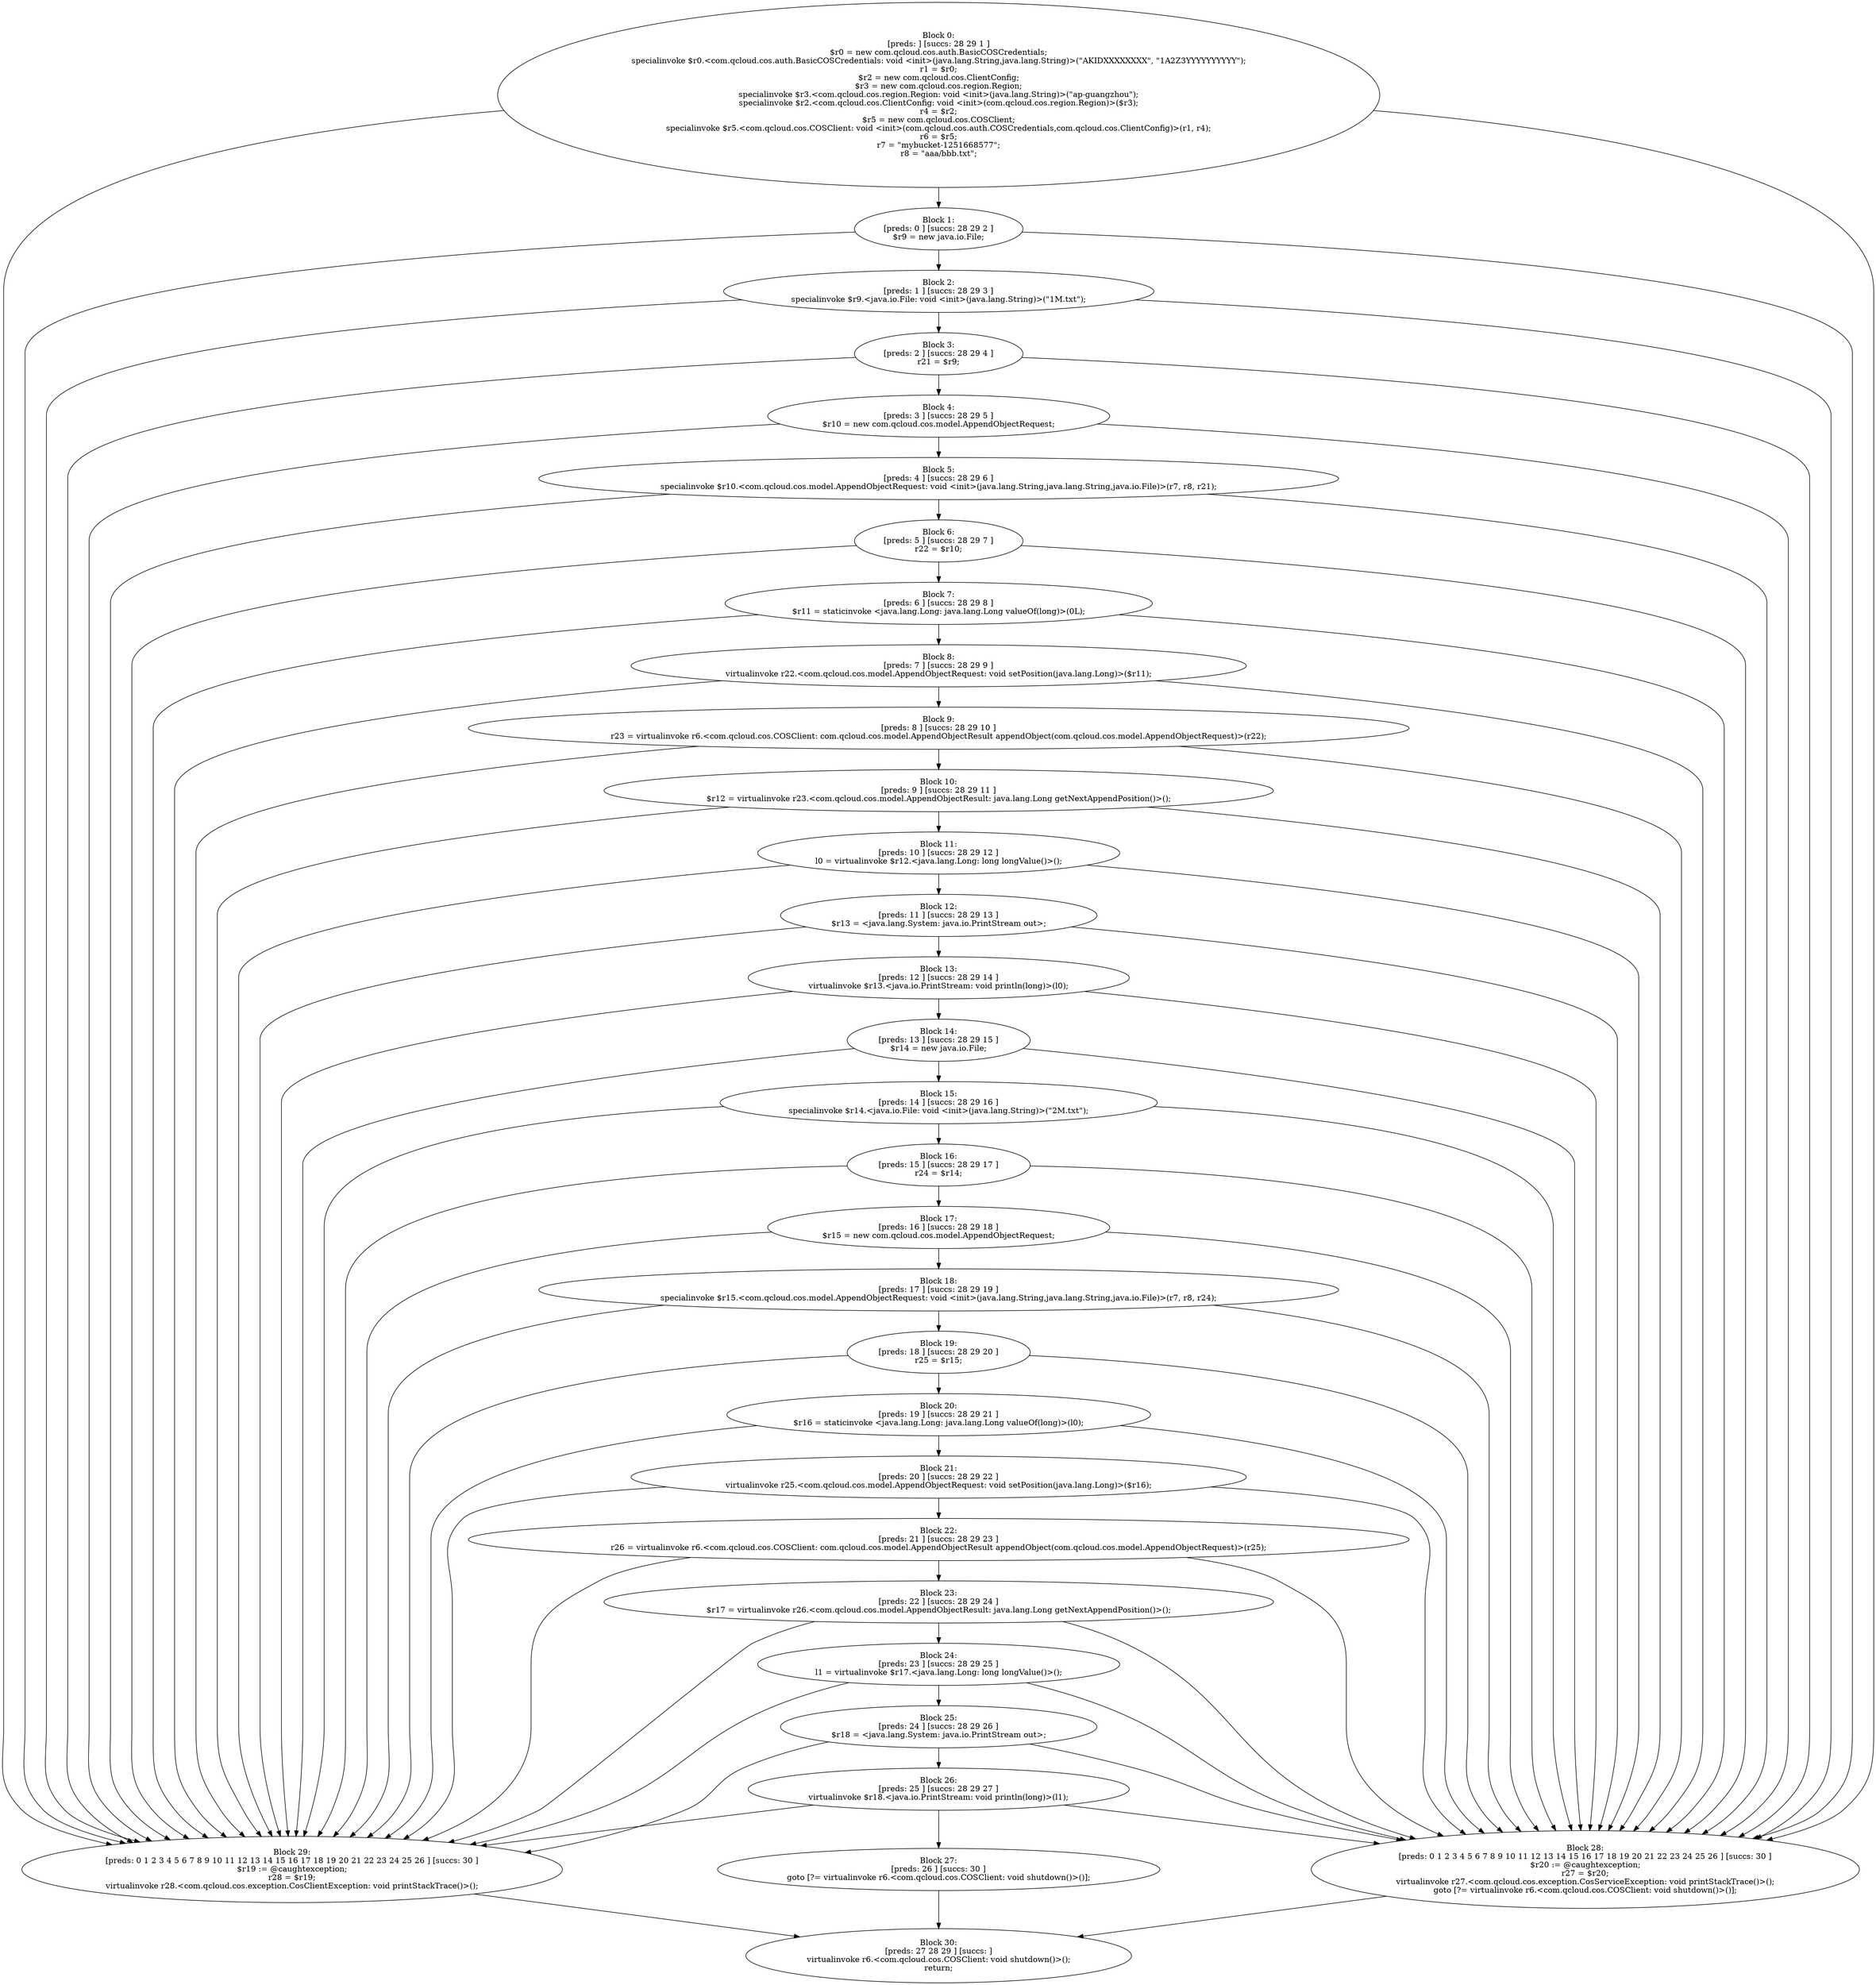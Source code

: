digraph "unitGraph" {
    "Block 0:
[preds: ] [succs: 28 29 1 ]
$r0 = new com.qcloud.cos.auth.BasicCOSCredentials;
specialinvoke $r0.<com.qcloud.cos.auth.BasicCOSCredentials: void <init>(java.lang.String,java.lang.String)>(\"AKIDXXXXXXXX\", \"1A2Z3YYYYYYYYYY\");
r1 = $r0;
$r2 = new com.qcloud.cos.ClientConfig;
$r3 = new com.qcloud.cos.region.Region;
specialinvoke $r3.<com.qcloud.cos.region.Region: void <init>(java.lang.String)>(\"ap-guangzhou\");
specialinvoke $r2.<com.qcloud.cos.ClientConfig: void <init>(com.qcloud.cos.region.Region)>($r3);
r4 = $r2;
$r5 = new com.qcloud.cos.COSClient;
specialinvoke $r5.<com.qcloud.cos.COSClient: void <init>(com.qcloud.cos.auth.COSCredentials,com.qcloud.cos.ClientConfig)>(r1, r4);
r6 = $r5;
r7 = \"mybucket-1251668577\";
r8 = \"aaa/bbb.txt\";
"
    "Block 1:
[preds: 0 ] [succs: 28 29 2 ]
$r9 = new java.io.File;
"
    "Block 2:
[preds: 1 ] [succs: 28 29 3 ]
specialinvoke $r9.<java.io.File: void <init>(java.lang.String)>(\"1M.txt\");
"
    "Block 3:
[preds: 2 ] [succs: 28 29 4 ]
r21 = $r9;
"
    "Block 4:
[preds: 3 ] [succs: 28 29 5 ]
$r10 = new com.qcloud.cos.model.AppendObjectRequest;
"
    "Block 5:
[preds: 4 ] [succs: 28 29 6 ]
specialinvoke $r10.<com.qcloud.cos.model.AppendObjectRequest: void <init>(java.lang.String,java.lang.String,java.io.File)>(r7, r8, r21);
"
    "Block 6:
[preds: 5 ] [succs: 28 29 7 ]
r22 = $r10;
"
    "Block 7:
[preds: 6 ] [succs: 28 29 8 ]
$r11 = staticinvoke <java.lang.Long: java.lang.Long valueOf(long)>(0L);
"
    "Block 8:
[preds: 7 ] [succs: 28 29 9 ]
virtualinvoke r22.<com.qcloud.cos.model.AppendObjectRequest: void setPosition(java.lang.Long)>($r11);
"
    "Block 9:
[preds: 8 ] [succs: 28 29 10 ]
r23 = virtualinvoke r6.<com.qcloud.cos.COSClient: com.qcloud.cos.model.AppendObjectResult appendObject(com.qcloud.cos.model.AppendObjectRequest)>(r22);
"
    "Block 10:
[preds: 9 ] [succs: 28 29 11 ]
$r12 = virtualinvoke r23.<com.qcloud.cos.model.AppendObjectResult: java.lang.Long getNextAppendPosition()>();
"
    "Block 11:
[preds: 10 ] [succs: 28 29 12 ]
l0 = virtualinvoke $r12.<java.lang.Long: long longValue()>();
"
    "Block 12:
[preds: 11 ] [succs: 28 29 13 ]
$r13 = <java.lang.System: java.io.PrintStream out>;
"
    "Block 13:
[preds: 12 ] [succs: 28 29 14 ]
virtualinvoke $r13.<java.io.PrintStream: void println(long)>(l0);
"
    "Block 14:
[preds: 13 ] [succs: 28 29 15 ]
$r14 = new java.io.File;
"
    "Block 15:
[preds: 14 ] [succs: 28 29 16 ]
specialinvoke $r14.<java.io.File: void <init>(java.lang.String)>(\"2M.txt\");
"
    "Block 16:
[preds: 15 ] [succs: 28 29 17 ]
r24 = $r14;
"
    "Block 17:
[preds: 16 ] [succs: 28 29 18 ]
$r15 = new com.qcloud.cos.model.AppendObjectRequest;
"
    "Block 18:
[preds: 17 ] [succs: 28 29 19 ]
specialinvoke $r15.<com.qcloud.cos.model.AppendObjectRequest: void <init>(java.lang.String,java.lang.String,java.io.File)>(r7, r8, r24);
"
    "Block 19:
[preds: 18 ] [succs: 28 29 20 ]
r25 = $r15;
"
    "Block 20:
[preds: 19 ] [succs: 28 29 21 ]
$r16 = staticinvoke <java.lang.Long: java.lang.Long valueOf(long)>(l0);
"
    "Block 21:
[preds: 20 ] [succs: 28 29 22 ]
virtualinvoke r25.<com.qcloud.cos.model.AppendObjectRequest: void setPosition(java.lang.Long)>($r16);
"
    "Block 22:
[preds: 21 ] [succs: 28 29 23 ]
r26 = virtualinvoke r6.<com.qcloud.cos.COSClient: com.qcloud.cos.model.AppendObjectResult appendObject(com.qcloud.cos.model.AppendObjectRequest)>(r25);
"
    "Block 23:
[preds: 22 ] [succs: 28 29 24 ]
$r17 = virtualinvoke r26.<com.qcloud.cos.model.AppendObjectResult: java.lang.Long getNextAppendPosition()>();
"
    "Block 24:
[preds: 23 ] [succs: 28 29 25 ]
l1 = virtualinvoke $r17.<java.lang.Long: long longValue()>();
"
    "Block 25:
[preds: 24 ] [succs: 28 29 26 ]
$r18 = <java.lang.System: java.io.PrintStream out>;
"
    "Block 26:
[preds: 25 ] [succs: 28 29 27 ]
virtualinvoke $r18.<java.io.PrintStream: void println(long)>(l1);
"
    "Block 27:
[preds: 26 ] [succs: 30 ]
goto [?= virtualinvoke r6.<com.qcloud.cos.COSClient: void shutdown()>()];
"
    "Block 28:
[preds: 0 1 2 3 4 5 6 7 8 9 10 11 12 13 14 15 16 17 18 19 20 21 22 23 24 25 26 ] [succs: 30 ]
$r20 := @caughtexception;
r27 = $r20;
virtualinvoke r27.<com.qcloud.cos.exception.CosServiceException: void printStackTrace()>();
goto [?= virtualinvoke r6.<com.qcloud.cos.COSClient: void shutdown()>()];
"
    "Block 29:
[preds: 0 1 2 3 4 5 6 7 8 9 10 11 12 13 14 15 16 17 18 19 20 21 22 23 24 25 26 ] [succs: 30 ]
$r19 := @caughtexception;
r28 = $r19;
virtualinvoke r28.<com.qcloud.cos.exception.CosClientException: void printStackTrace()>();
"
    "Block 30:
[preds: 27 28 29 ] [succs: ]
virtualinvoke r6.<com.qcloud.cos.COSClient: void shutdown()>();
return;
"
    "Block 0:
[preds: ] [succs: 28 29 1 ]
$r0 = new com.qcloud.cos.auth.BasicCOSCredentials;
specialinvoke $r0.<com.qcloud.cos.auth.BasicCOSCredentials: void <init>(java.lang.String,java.lang.String)>(\"AKIDXXXXXXXX\", \"1A2Z3YYYYYYYYYY\");
r1 = $r0;
$r2 = new com.qcloud.cos.ClientConfig;
$r3 = new com.qcloud.cos.region.Region;
specialinvoke $r3.<com.qcloud.cos.region.Region: void <init>(java.lang.String)>(\"ap-guangzhou\");
specialinvoke $r2.<com.qcloud.cos.ClientConfig: void <init>(com.qcloud.cos.region.Region)>($r3);
r4 = $r2;
$r5 = new com.qcloud.cos.COSClient;
specialinvoke $r5.<com.qcloud.cos.COSClient: void <init>(com.qcloud.cos.auth.COSCredentials,com.qcloud.cos.ClientConfig)>(r1, r4);
r6 = $r5;
r7 = \"mybucket-1251668577\";
r8 = \"aaa/bbb.txt\";
"->"Block 28:
[preds: 0 1 2 3 4 5 6 7 8 9 10 11 12 13 14 15 16 17 18 19 20 21 22 23 24 25 26 ] [succs: 30 ]
$r20 := @caughtexception;
r27 = $r20;
virtualinvoke r27.<com.qcloud.cos.exception.CosServiceException: void printStackTrace()>();
goto [?= virtualinvoke r6.<com.qcloud.cos.COSClient: void shutdown()>()];
";
    "Block 0:
[preds: ] [succs: 28 29 1 ]
$r0 = new com.qcloud.cos.auth.BasicCOSCredentials;
specialinvoke $r0.<com.qcloud.cos.auth.BasicCOSCredentials: void <init>(java.lang.String,java.lang.String)>(\"AKIDXXXXXXXX\", \"1A2Z3YYYYYYYYYY\");
r1 = $r0;
$r2 = new com.qcloud.cos.ClientConfig;
$r3 = new com.qcloud.cos.region.Region;
specialinvoke $r3.<com.qcloud.cos.region.Region: void <init>(java.lang.String)>(\"ap-guangzhou\");
specialinvoke $r2.<com.qcloud.cos.ClientConfig: void <init>(com.qcloud.cos.region.Region)>($r3);
r4 = $r2;
$r5 = new com.qcloud.cos.COSClient;
specialinvoke $r5.<com.qcloud.cos.COSClient: void <init>(com.qcloud.cos.auth.COSCredentials,com.qcloud.cos.ClientConfig)>(r1, r4);
r6 = $r5;
r7 = \"mybucket-1251668577\";
r8 = \"aaa/bbb.txt\";
"->"Block 29:
[preds: 0 1 2 3 4 5 6 7 8 9 10 11 12 13 14 15 16 17 18 19 20 21 22 23 24 25 26 ] [succs: 30 ]
$r19 := @caughtexception;
r28 = $r19;
virtualinvoke r28.<com.qcloud.cos.exception.CosClientException: void printStackTrace()>();
";
    "Block 0:
[preds: ] [succs: 28 29 1 ]
$r0 = new com.qcloud.cos.auth.BasicCOSCredentials;
specialinvoke $r0.<com.qcloud.cos.auth.BasicCOSCredentials: void <init>(java.lang.String,java.lang.String)>(\"AKIDXXXXXXXX\", \"1A2Z3YYYYYYYYYY\");
r1 = $r0;
$r2 = new com.qcloud.cos.ClientConfig;
$r3 = new com.qcloud.cos.region.Region;
specialinvoke $r3.<com.qcloud.cos.region.Region: void <init>(java.lang.String)>(\"ap-guangzhou\");
specialinvoke $r2.<com.qcloud.cos.ClientConfig: void <init>(com.qcloud.cos.region.Region)>($r3);
r4 = $r2;
$r5 = new com.qcloud.cos.COSClient;
specialinvoke $r5.<com.qcloud.cos.COSClient: void <init>(com.qcloud.cos.auth.COSCredentials,com.qcloud.cos.ClientConfig)>(r1, r4);
r6 = $r5;
r7 = \"mybucket-1251668577\";
r8 = \"aaa/bbb.txt\";
"->"Block 1:
[preds: 0 ] [succs: 28 29 2 ]
$r9 = new java.io.File;
";
    "Block 1:
[preds: 0 ] [succs: 28 29 2 ]
$r9 = new java.io.File;
"->"Block 28:
[preds: 0 1 2 3 4 5 6 7 8 9 10 11 12 13 14 15 16 17 18 19 20 21 22 23 24 25 26 ] [succs: 30 ]
$r20 := @caughtexception;
r27 = $r20;
virtualinvoke r27.<com.qcloud.cos.exception.CosServiceException: void printStackTrace()>();
goto [?= virtualinvoke r6.<com.qcloud.cos.COSClient: void shutdown()>()];
";
    "Block 1:
[preds: 0 ] [succs: 28 29 2 ]
$r9 = new java.io.File;
"->"Block 29:
[preds: 0 1 2 3 4 5 6 7 8 9 10 11 12 13 14 15 16 17 18 19 20 21 22 23 24 25 26 ] [succs: 30 ]
$r19 := @caughtexception;
r28 = $r19;
virtualinvoke r28.<com.qcloud.cos.exception.CosClientException: void printStackTrace()>();
";
    "Block 1:
[preds: 0 ] [succs: 28 29 2 ]
$r9 = new java.io.File;
"->"Block 2:
[preds: 1 ] [succs: 28 29 3 ]
specialinvoke $r9.<java.io.File: void <init>(java.lang.String)>(\"1M.txt\");
";
    "Block 2:
[preds: 1 ] [succs: 28 29 3 ]
specialinvoke $r9.<java.io.File: void <init>(java.lang.String)>(\"1M.txt\");
"->"Block 28:
[preds: 0 1 2 3 4 5 6 7 8 9 10 11 12 13 14 15 16 17 18 19 20 21 22 23 24 25 26 ] [succs: 30 ]
$r20 := @caughtexception;
r27 = $r20;
virtualinvoke r27.<com.qcloud.cos.exception.CosServiceException: void printStackTrace()>();
goto [?= virtualinvoke r6.<com.qcloud.cos.COSClient: void shutdown()>()];
";
    "Block 2:
[preds: 1 ] [succs: 28 29 3 ]
specialinvoke $r9.<java.io.File: void <init>(java.lang.String)>(\"1M.txt\");
"->"Block 29:
[preds: 0 1 2 3 4 5 6 7 8 9 10 11 12 13 14 15 16 17 18 19 20 21 22 23 24 25 26 ] [succs: 30 ]
$r19 := @caughtexception;
r28 = $r19;
virtualinvoke r28.<com.qcloud.cos.exception.CosClientException: void printStackTrace()>();
";
    "Block 2:
[preds: 1 ] [succs: 28 29 3 ]
specialinvoke $r9.<java.io.File: void <init>(java.lang.String)>(\"1M.txt\");
"->"Block 3:
[preds: 2 ] [succs: 28 29 4 ]
r21 = $r9;
";
    "Block 3:
[preds: 2 ] [succs: 28 29 4 ]
r21 = $r9;
"->"Block 28:
[preds: 0 1 2 3 4 5 6 7 8 9 10 11 12 13 14 15 16 17 18 19 20 21 22 23 24 25 26 ] [succs: 30 ]
$r20 := @caughtexception;
r27 = $r20;
virtualinvoke r27.<com.qcloud.cos.exception.CosServiceException: void printStackTrace()>();
goto [?= virtualinvoke r6.<com.qcloud.cos.COSClient: void shutdown()>()];
";
    "Block 3:
[preds: 2 ] [succs: 28 29 4 ]
r21 = $r9;
"->"Block 29:
[preds: 0 1 2 3 4 5 6 7 8 9 10 11 12 13 14 15 16 17 18 19 20 21 22 23 24 25 26 ] [succs: 30 ]
$r19 := @caughtexception;
r28 = $r19;
virtualinvoke r28.<com.qcloud.cos.exception.CosClientException: void printStackTrace()>();
";
    "Block 3:
[preds: 2 ] [succs: 28 29 4 ]
r21 = $r9;
"->"Block 4:
[preds: 3 ] [succs: 28 29 5 ]
$r10 = new com.qcloud.cos.model.AppendObjectRequest;
";
    "Block 4:
[preds: 3 ] [succs: 28 29 5 ]
$r10 = new com.qcloud.cos.model.AppendObjectRequest;
"->"Block 28:
[preds: 0 1 2 3 4 5 6 7 8 9 10 11 12 13 14 15 16 17 18 19 20 21 22 23 24 25 26 ] [succs: 30 ]
$r20 := @caughtexception;
r27 = $r20;
virtualinvoke r27.<com.qcloud.cos.exception.CosServiceException: void printStackTrace()>();
goto [?= virtualinvoke r6.<com.qcloud.cos.COSClient: void shutdown()>()];
";
    "Block 4:
[preds: 3 ] [succs: 28 29 5 ]
$r10 = new com.qcloud.cos.model.AppendObjectRequest;
"->"Block 29:
[preds: 0 1 2 3 4 5 6 7 8 9 10 11 12 13 14 15 16 17 18 19 20 21 22 23 24 25 26 ] [succs: 30 ]
$r19 := @caughtexception;
r28 = $r19;
virtualinvoke r28.<com.qcloud.cos.exception.CosClientException: void printStackTrace()>();
";
    "Block 4:
[preds: 3 ] [succs: 28 29 5 ]
$r10 = new com.qcloud.cos.model.AppendObjectRequest;
"->"Block 5:
[preds: 4 ] [succs: 28 29 6 ]
specialinvoke $r10.<com.qcloud.cos.model.AppendObjectRequest: void <init>(java.lang.String,java.lang.String,java.io.File)>(r7, r8, r21);
";
    "Block 5:
[preds: 4 ] [succs: 28 29 6 ]
specialinvoke $r10.<com.qcloud.cos.model.AppendObjectRequest: void <init>(java.lang.String,java.lang.String,java.io.File)>(r7, r8, r21);
"->"Block 28:
[preds: 0 1 2 3 4 5 6 7 8 9 10 11 12 13 14 15 16 17 18 19 20 21 22 23 24 25 26 ] [succs: 30 ]
$r20 := @caughtexception;
r27 = $r20;
virtualinvoke r27.<com.qcloud.cos.exception.CosServiceException: void printStackTrace()>();
goto [?= virtualinvoke r6.<com.qcloud.cos.COSClient: void shutdown()>()];
";
    "Block 5:
[preds: 4 ] [succs: 28 29 6 ]
specialinvoke $r10.<com.qcloud.cos.model.AppendObjectRequest: void <init>(java.lang.String,java.lang.String,java.io.File)>(r7, r8, r21);
"->"Block 29:
[preds: 0 1 2 3 4 5 6 7 8 9 10 11 12 13 14 15 16 17 18 19 20 21 22 23 24 25 26 ] [succs: 30 ]
$r19 := @caughtexception;
r28 = $r19;
virtualinvoke r28.<com.qcloud.cos.exception.CosClientException: void printStackTrace()>();
";
    "Block 5:
[preds: 4 ] [succs: 28 29 6 ]
specialinvoke $r10.<com.qcloud.cos.model.AppendObjectRequest: void <init>(java.lang.String,java.lang.String,java.io.File)>(r7, r8, r21);
"->"Block 6:
[preds: 5 ] [succs: 28 29 7 ]
r22 = $r10;
";
    "Block 6:
[preds: 5 ] [succs: 28 29 7 ]
r22 = $r10;
"->"Block 28:
[preds: 0 1 2 3 4 5 6 7 8 9 10 11 12 13 14 15 16 17 18 19 20 21 22 23 24 25 26 ] [succs: 30 ]
$r20 := @caughtexception;
r27 = $r20;
virtualinvoke r27.<com.qcloud.cos.exception.CosServiceException: void printStackTrace()>();
goto [?= virtualinvoke r6.<com.qcloud.cos.COSClient: void shutdown()>()];
";
    "Block 6:
[preds: 5 ] [succs: 28 29 7 ]
r22 = $r10;
"->"Block 29:
[preds: 0 1 2 3 4 5 6 7 8 9 10 11 12 13 14 15 16 17 18 19 20 21 22 23 24 25 26 ] [succs: 30 ]
$r19 := @caughtexception;
r28 = $r19;
virtualinvoke r28.<com.qcloud.cos.exception.CosClientException: void printStackTrace()>();
";
    "Block 6:
[preds: 5 ] [succs: 28 29 7 ]
r22 = $r10;
"->"Block 7:
[preds: 6 ] [succs: 28 29 8 ]
$r11 = staticinvoke <java.lang.Long: java.lang.Long valueOf(long)>(0L);
";
    "Block 7:
[preds: 6 ] [succs: 28 29 8 ]
$r11 = staticinvoke <java.lang.Long: java.lang.Long valueOf(long)>(0L);
"->"Block 28:
[preds: 0 1 2 3 4 5 6 7 8 9 10 11 12 13 14 15 16 17 18 19 20 21 22 23 24 25 26 ] [succs: 30 ]
$r20 := @caughtexception;
r27 = $r20;
virtualinvoke r27.<com.qcloud.cos.exception.CosServiceException: void printStackTrace()>();
goto [?= virtualinvoke r6.<com.qcloud.cos.COSClient: void shutdown()>()];
";
    "Block 7:
[preds: 6 ] [succs: 28 29 8 ]
$r11 = staticinvoke <java.lang.Long: java.lang.Long valueOf(long)>(0L);
"->"Block 29:
[preds: 0 1 2 3 4 5 6 7 8 9 10 11 12 13 14 15 16 17 18 19 20 21 22 23 24 25 26 ] [succs: 30 ]
$r19 := @caughtexception;
r28 = $r19;
virtualinvoke r28.<com.qcloud.cos.exception.CosClientException: void printStackTrace()>();
";
    "Block 7:
[preds: 6 ] [succs: 28 29 8 ]
$r11 = staticinvoke <java.lang.Long: java.lang.Long valueOf(long)>(0L);
"->"Block 8:
[preds: 7 ] [succs: 28 29 9 ]
virtualinvoke r22.<com.qcloud.cos.model.AppendObjectRequest: void setPosition(java.lang.Long)>($r11);
";
    "Block 8:
[preds: 7 ] [succs: 28 29 9 ]
virtualinvoke r22.<com.qcloud.cos.model.AppendObjectRequest: void setPosition(java.lang.Long)>($r11);
"->"Block 28:
[preds: 0 1 2 3 4 5 6 7 8 9 10 11 12 13 14 15 16 17 18 19 20 21 22 23 24 25 26 ] [succs: 30 ]
$r20 := @caughtexception;
r27 = $r20;
virtualinvoke r27.<com.qcloud.cos.exception.CosServiceException: void printStackTrace()>();
goto [?= virtualinvoke r6.<com.qcloud.cos.COSClient: void shutdown()>()];
";
    "Block 8:
[preds: 7 ] [succs: 28 29 9 ]
virtualinvoke r22.<com.qcloud.cos.model.AppendObjectRequest: void setPosition(java.lang.Long)>($r11);
"->"Block 29:
[preds: 0 1 2 3 4 5 6 7 8 9 10 11 12 13 14 15 16 17 18 19 20 21 22 23 24 25 26 ] [succs: 30 ]
$r19 := @caughtexception;
r28 = $r19;
virtualinvoke r28.<com.qcloud.cos.exception.CosClientException: void printStackTrace()>();
";
    "Block 8:
[preds: 7 ] [succs: 28 29 9 ]
virtualinvoke r22.<com.qcloud.cos.model.AppendObjectRequest: void setPosition(java.lang.Long)>($r11);
"->"Block 9:
[preds: 8 ] [succs: 28 29 10 ]
r23 = virtualinvoke r6.<com.qcloud.cos.COSClient: com.qcloud.cos.model.AppendObjectResult appendObject(com.qcloud.cos.model.AppendObjectRequest)>(r22);
";
    "Block 9:
[preds: 8 ] [succs: 28 29 10 ]
r23 = virtualinvoke r6.<com.qcloud.cos.COSClient: com.qcloud.cos.model.AppendObjectResult appendObject(com.qcloud.cos.model.AppendObjectRequest)>(r22);
"->"Block 28:
[preds: 0 1 2 3 4 5 6 7 8 9 10 11 12 13 14 15 16 17 18 19 20 21 22 23 24 25 26 ] [succs: 30 ]
$r20 := @caughtexception;
r27 = $r20;
virtualinvoke r27.<com.qcloud.cos.exception.CosServiceException: void printStackTrace()>();
goto [?= virtualinvoke r6.<com.qcloud.cos.COSClient: void shutdown()>()];
";
    "Block 9:
[preds: 8 ] [succs: 28 29 10 ]
r23 = virtualinvoke r6.<com.qcloud.cos.COSClient: com.qcloud.cos.model.AppendObjectResult appendObject(com.qcloud.cos.model.AppendObjectRequest)>(r22);
"->"Block 29:
[preds: 0 1 2 3 4 5 6 7 8 9 10 11 12 13 14 15 16 17 18 19 20 21 22 23 24 25 26 ] [succs: 30 ]
$r19 := @caughtexception;
r28 = $r19;
virtualinvoke r28.<com.qcloud.cos.exception.CosClientException: void printStackTrace()>();
";
    "Block 9:
[preds: 8 ] [succs: 28 29 10 ]
r23 = virtualinvoke r6.<com.qcloud.cos.COSClient: com.qcloud.cos.model.AppendObjectResult appendObject(com.qcloud.cos.model.AppendObjectRequest)>(r22);
"->"Block 10:
[preds: 9 ] [succs: 28 29 11 ]
$r12 = virtualinvoke r23.<com.qcloud.cos.model.AppendObjectResult: java.lang.Long getNextAppendPosition()>();
";
    "Block 10:
[preds: 9 ] [succs: 28 29 11 ]
$r12 = virtualinvoke r23.<com.qcloud.cos.model.AppendObjectResult: java.lang.Long getNextAppendPosition()>();
"->"Block 28:
[preds: 0 1 2 3 4 5 6 7 8 9 10 11 12 13 14 15 16 17 18 19 20 21 22 23 24 25 26 ] [succs: 30 ]
$r20 := @caughtexception;
r27 = $r20;
virtualinvoke r27.<com.qcloud.cos.exception.CosServiceException: void printStackTrace()>();
goto [?= virtualinvoke r6.<com.qcloud.cos.COSClient: void shutdown()>()];
";
    "Block 10:
[preds: 9 ] [succs: 28 29 11 ]
$r12 = virtualinvoke r23.<com.qcloud.cos.model.AppendObjectResult: java.lang.Long getNextAppendPosition()>();
"->"Block 29:
[preds: 0 1 2 3 4 5 6 7 8 9 10 11 12 13 14 15 16 17 18 19 20 21 22 23 24 25 26 ] [succs: 30 ]
$r19 := @caughtexception;
r28 = $r19;
virtualinvoke r28.<com.qcloud.cos.exception.CosClientException: void printStackTrace()>();
";
    "Block 10:
[preds: 9 ] [succs: 28 29 11 ]
$r12 = virtualinvoke r23.<com.qcloud.cos.model.AppendObjectResult: java.lang.Long getNextAppendPosition()>();
"->"Block 11:
[preds: 10 ] [succs: 28 29 12 ]
l0 = virtualinvoke $r12.<java.lang.Long: long longValue()>();
";
    "Block 11:
[preds: 10 ] [succs: 28 29 12 ]
l0 = virtualinvoke $r12.<java.lang.Long: long longValue()>();
"->"Block 28:
[preds: 0 1 2 3 4 5 6 7 8 9 10 11 12 13 14 15 16 17 18 19 20 21 22 23 24 25 26 ] [succs: 30 ]
$r20 := @caughtexception;
r27 = $r20;
virtualinvoke r27.<com.qcloud.cos.exception.CosServiceException: void printStackTrace()>();
goto [?= virtualinvoke r6.<com.qcloud.cos.COSClient: void shutdown()>()];
";
    "Block 11:
[preds: 10 ] [succs: 28 29 12 ]
l0 = virtualinvoke $r12.<java.lang.Long: long longValue()>();
"->"Block 29:
[preds: 0 1 2 3 4 5 6 7 8 9 10 11 12 13 14 15 16 17 18 19 20 21 22 23 24 25 26 ] [succs: 30 ]
$r19 := @caughtexception;
r28 = $r19;
virtualinvoke r28.<com.qcloud.cos.exception.CosClientException: void printStackTrace()>();
";
    "Block 11:
[preds: 10 ] [succs: 28 29 12 ]
l0 = virtualinvoke $r12.<java.lang.Long: long longValue()>();
"->"Block 12:
[preds: 11 ] [succs: 28 29 13 ]
$r13 = <java.lang.System: java.io.PrintStream out>;
";
    "Block 12:
[preds: 11 ] [succs: 28 29 13 ]
$r13 = <java.lang.System: java.io.PrintStream out>;
"->"Block 28:
[preds: 0 1 2 3 4 5 6 7 8 9 10 11 12 13 14 15 16 17 18 19 20 21 22 23 24 25 26 ] [succs: 30 ]
$r20 := @caughtexception;
r27 = $r20;
virtualinvoke r27.<com.qcloud.cos.exception.CosServiceException: void printStackTrace()>();
goto [?= virtualinvoke r6.<com.qcloud.cos.COSClient: void shutdown()>()];
";
    "Block 12:
[preds: 11 ] [succs: 28 29 13 ]
$r13 = <java.lang.System: java.io.PrintStream out>;
"->"Block 29:
[preds: 0 1 2 3 4 5 6 7 8 9 10 11 12 13 14 15 16 17 18 19 20 21 22 23 24 25 26 ] [succs: 30 ]
$r19 := @caughtexception;
r28 = $r19;
virtualinvoke r28.<com.qcloud.cos.exception.CosClientException: void printStackTrace()>();
";
    "Block 12:
[preds: 11 ] [succs: 28 29 13 ]
$r13 = <java.lang.System: java.io.PrintStream out>;
"->"Block 13:
[preds: 12 ] [succs: 28 29 14 ]
virtualinvoke $r13.<java.io.PrintStream: void println(long)>(l0);
";
    "Block 13:
[preds: 12 ] [succs: 28 29 14 ]
virtualinvoke $r13.<java.io.PrintStream: void println(long)>(l0);
"->"Block 28:
[preds: 0 1 2 3 4 5 6 7 8 9 10 11 12 13 14 15 16 17 18 19 20 21 22 23 24 25 26 ] [succs: 30 ]
$r20 := @caughtexception;
r27 = $r20;
virtualinvoke r27.<com.qcloud.cos.exception.CosServiceException: void printStackTrace()>();
goto [?= virtualinvoke r6.<com.qcloud.cos.COSClient: void shutdown()>()];
";
    "Block 13:
[preds: 12 ] [succs: 28 29 14 ]
virtualinvoke $r13.<java.io.PrintStream: void println(long)>(l0);
"->"Block 29:
[preds: 0 1 2 3 4 5 6 7 8 9 10 11 12 13 14 15 16 17 18 19 20 21 22 23 24 25 26 ] [succs: 30 ]
$r19 := @caughtexception;
r28 = $r19;
virtualinvoke r28.<com.qcloud.cos.exception.CosClientException: void printStackTrace()>();
";
    "Block 13:
[preds: 12 ] [succs: 28 29 14 ]
virtualinvoke $r13.<java.io.PrintStream: void println(long)>(l0);
"->"Block 14:
[preds: 13 ] [succs: 28 29 15 ]
$r14 = new java.io.File;
";
    "Block 14:
[preds: 13 ] [succs: 28 29 15 ]
$r14 = new java.io.File;
"->"Block 28:
[preds: 0 1 2 3 4 5 6 7 8 9 10 11 12 13 14 15 16 17 18 19 20 21 22 23 24 25 26 ] [succs: 30 ]
$r20 := @caughtexception;
r27 = $r20;
virtualinvoke r27.<com.qcloud.cos.exception.CosServiceException: void printStackTrace()>();
goto [?= virtualinvoke r6.<com.qcloud.cos.COSClient: void shutdown()>()];
";
    "Block 14:
[preds: 13 ] [succs: 28 29 15 ]
$r14 = new java.io.File;
"->"Block 29:
[preds: 0 1 2 3 4 5 6 7 8 9 10 11 12 13 14 15 16 17 18 19 20 21 22 23 24 25 26 ] [succs: 30 ]
$r19 := @caughtexception;
r28 = $r19;
virtualinvoke r28.<com.qcloud.cos.exception.CosClientException: void printStackTrace()>();
";
    "Block 14:
[preds: 13 ] [succs: 28 29 15 ]
$r14 = new java.io.File;
"->"Block 15:
[preds: 14 ] [succs: 28 29 16 ]
specialinvoke $r14.<java.io.File: void <init>(java.lang.String)>(\"2M.txt\");
";
    "Block 15:
[preds: 14 ] [succs: 28 29 16 ]
specialinvoke $r14.<java.io.File: void <init>(java.lang.String)>(\"2M.txt\");
"->"Block 28:
[preds: 0 1 2 3 4 5 6 7 8 9 10 11 12 13 14 15 16 17 18 19 20 21 22 23 24 25 26 ] [succs: 30 ]
$r20 := @caughtexception;
r27 = $r20;
virtualinvoke r27.<com.qcloud.cos.exception.CosServiceException: void printStackTrace()>();
goto [?= virtualinvoke r6.<com.qcloud.cos.COSClient: void shutdown()>()];
";
    "Block 15:
[preds: 14 ] [succs: 28 29 16 ]
specialinvoke $r14.<java.io.File: void <init>(java.lang.String)>(\"2M.txt\");
"->"Block 29:
[preds: 0 1 2 3 4 5 6 7 8 9 10 11 12 13 14 15 16 17 18 19 20 21 22 23 24 25 26 ] [succs: 30 ]
$r19 := @caughtexception;
r28 = $r19;
virtualinvoke r28.<com.qcloud.cos.exception.CosClientException: void printStackTrace()>();
";
    "Block 15:
[preds: 14 ] [succs: 28 29 16 ]
specialinvoke $r14.<java.io.File: void <init>(java.lang.String)>(\"2M.txt\");
"->"Block 16:
[preds: 15 ] [succs: 28 29 17 ]
r24 = $r14;
";
    "Block 16:
[preds: 15 ] [succs: 28 29 17 ]
r24 = $r14;
"->"Block 28:
[preds: 0 1 2 3 4 5 6 7 8 9 10 11 12 13 14 15 16 17 18 19 20 21 22 23 24 25 26 ] [succs: 30 ]
$r20 := @caughtexception;
r27 = $r20;
virtualinvoke r27.<com.qcloud.cos.exception.CosServiceException: void printStackTrace()>();
goto [?= virtualinvoke r6.<com.qcloud.cos.COSClient: void shutdown()>()];
";
    "Block 16:
[preds: 15 ] [succs: 28 29 17 ]
r24 = $r14;
"->"Block 29:
[preds: 0 1 2 3 4 5 6 7 8 9 10 11 12 13 14 15 16 17 18 19 20 21 22 23 24 25 26 ] [succs: 30 ]
$r19 := @caughtexception;
r28 = $r19;
virtualinvoke r28.<com.qcloud.cos.exception.CosClientException: void printStackTrace()>();
";
    "Block 16:
[preds: 15 ] [succs: 28 29 17 ]
r24 = $r14;
"->"Block 17:
[preds: 16 ] [succs: 28 29 18 ]
$r15 = new com.qcloud.cos.model.AppendObjectRequest;
";
    "Block 17:
[preds: 16 ] [succs: 28 29 18 ]
$r15 = new com.qcloud.cos.model.AppendObjectRequest;
"->"Block 28:
[preds: 0 1 2 3 4 5 6 7 8 9 10 11 12 13 14 15 16 17 18 19 20 21 22 23 24 25 26 ] [succs: 30 ]
$r20 := @caughtexception;
r27 = $r20;
virtualinvoke r27.<com.qcloud.cos.exception.CosServiceException: void printStackTrace()>();
goto [?= virtualinvoke r6.<com.qcloud.cos.COSClient: void shutdown()>()];
";
    "Block 17:
[preds: 16 ] [succs: 28 29 18 ]
$r15 = new com.qcloud.cos.model.AppendObjectRequest;
"->"Block 29:
[preds: 0 1 2 3 4 5 6 7 8 9 10 11 12 13 14 15 16 17 18 19 20 21 22 23 24 25 26 ] [succs: 30 ]
$r19 := @caughtexception;
r28 = $r19;
virtualinvoke r28.<com.qcloud.cos.exception.CosClientException: void printStackTrace()>();
";
    "Block 17:
[preds: 16 ] [succs: 28 29 18 ]
$r15 = new com.qcloud.cos.model.AppendObjectRequest;
"->"Block 18:
[preds: 17 ] [succs: 28 29 19 ]
specialinvoke $r15.<com.qcloud.cos.model.AppendObjectRequest: void <init>(java.lang.String,java.lang.String,java.io.File)>(r7, r8, r24);
";
    "Block 18:
[preds: 17 ] [succs: 28 29 19 ]
specialinvoke $r15.<com.qcloud.cos.model.AppendObjectRequest: void <init>(java.lang.String,java.lang.String,java.io.File)>(r7, r8, r24);
"->"Block 28:
[preds: 0 1 2 3 4 5 6 7 8 9 10 11 12 13 14 15 16 17 18 19 20 21 22 23 24 25 26 ] [succs: 30 ]
$r20 := @caughtexception;
r27 = $r20;
virtualinvoke r27.<com.qcloud.cos.exception.CosServiceException: void printStackTrace()>();
goto [?= virtualinvoke r6.<com.qcloud.cos.COSClient: void shutdown()>()];
";
    "Block 18:
[preds: 17 ] [succs: 28 29 19 ]
specialinvoke $r15.<com.qcloud.cos.model.AppendObjectRequest: void <init>(java.lang.String,java.lang.String,java.io.File)>(r7, r8, r24);
"->"Block 29:
[preds: 0 1 2 3 4 5 6 7 8 9 10 11 12 13 14 15 16 17 18 19 20 21 22 23 24 25 26 ] [succs: 30 ]
$r19 := @caughtexception;
r28 = $r19;
virtualinvoke r28.<com.qcloud.cos.exception.CosClientException: void printStackTrace()>();
";
    "Block 18:
[preds: 17 ] [succs: 28 29 19 ]
specialinvoke $r15.<com.qcloud.cos.model.AppendObjectRequest: void <init>(java.lang.String,java.lang.String,java.io.File)>(r7, r8, r24);
"->"Block 19:
[preds: 18 ] [succs: 28 29 20 ]
r25 = $r15;
";
    "Block 19:
[preds: 18 ] [succs: 28 29 20 ]
r25 = $r15;
"->"Block 28:
[preds: 0 1 2 3 4 5 6 7 8 9 10 11 12 13 14 15 16 17 18 19 20 21 22 23 24 25 26 ] [succs: 30 ]
$r20 := @caughtexception;
r27 = $r20;
virtualinvoke r27.<com.qcloud.cos.exception.CosServiceException: void printStackTrace()>();
goto [?= virtualinvoke r6.<com.qcloud.cos.COSClient: void shutdown()>()];
";
    "Block 19:
[preds: 18 ] [succs: 28 29 20 ]
r25 = $r15;
"->"Block 29:
[preds: 0 1 2 3 4 5 6 7 8 9 10 11 12 13 14 15 16 17 18 19 20 21 22 23 24 25 26 ] [succs: 30 ]
$r19 := @caughtexception;
r28 = $r19;
virtualinvoke r28.<com.qcloud.cos.exception.CosClientException: void printStackTrace()>();
";
    "Block 19:
[preds: 18 ] [succs: 28 29 20 ]
r25 = $r15;
"->"Block 20:
[preds: 19 ] [succs: 28 29 21 ]
$r16 = staticinvoke <java.lang.Long: java.lang.Long valueOf(long)>(l0);
";
    "Block 20:
[preds: 19 ] [succs: 28 29 21 ]
$r16 = staticinvoke <java.lang.Long: java.lang.Long valueOf(long)>(l0);
"->"Block 28:
[preds: 0 1 2 3 4 5 6 7 8 9 10 11 12 13 14 15 16 17 18 19 20 21 22 23 24 25 26 ] [succs: 30 ]
$r20 := @caughtexception;
r27 = $r20;
virtualinvoke r27.<com.qcloud.cos.exception.CosServiceException: void printStackTrace()>();
goto [?= virtualinvoke r6.<com.qcloud.cos.COSClient: void shutdown()>()];
";
    "Block 20:
[preds: 19 ] [succs: 28 29 21 ]
$r16 = staticinvoke <java.lang.Long: java.lang.Long valueOf(long)>(l0);
"->"Block 29:
[preds: 0 1 2 3 4 5 6 7 8 9 10 11 12 13 14 15 16 17 18 19 20 21 22 23 24 25 26 ] [succs: 30 ]
$r19 := @caughtexception;
r28 = $r19;
virtualinvoke r28.<com.qcloud.cos.exception.CosClientException: void printStackTrace()>();
";
    "Block 20:
[preds: 19 ] [succs: 28 29 21 ]
$r16 = staticinvoke <java.lang.Long: java.lang.Long valueOf(long)>(l0);
"->"Block 21:
[preds: 20 ] [succs: 28 29 22 ]
virtualinvoke r25.<com.qcloud.cos.model.AppendObjectRequest: void setPosition(java.lang.Long)>($r16);
";
    "Block 21:
[preds: 20 ] [succs: 28 29 22 ]
virtualinvoke r25.<com.qcloud.cos.model.AppendObjectRequest: void setPosition(java.lang.Long)>($r16);
"->"Block 28:
[preds: 0 1 2 3 4 5 6 7 8 9 10 11 12 13 14 15 16 17 18 19 20 21 22 23 24 25 26 ] [succs: 30 ]
$r20 := @caughtexception;
r27 = $r20;
virtualinvoke r27.<com.qcloud.cos.exception.CosServiceException: void printStackTrace()>();
goto [?= virtualinvoke r6.<com.qcloud.cos.COSClient: void shutdown()>()];
";
    "Block 21:
[preds: 20 ] [succs: 28 29 22 ]
virtualinvoke r25.<com.qcloud.cos.model.AppendObjectRequest: void setPosition(java.lang.Long)>($r16);
"->"Block 29:
[preds: 0 1 2 3 4 5 6 7 8 9 10 11 12 13 14 15 16 17 18 19 20 21 22 23 24 25 26 ] [succs: 30 ]
$r19 := @caughtexception;
r28 = $r19;
virtualinvoke r28.<com.qcloud.cos.exception.CosClientException: void printStackTrace()>();
";
    "Block 21:
[preds: 20 ] [succs: 28 29 22 ]
virtualinvoke r25.<com.qcloud.cos.model.AppendObjectRequest: void setPosition(java.lang.Long)>($r16);
"->"Block 22:
[preds: 21 ] [succs: 28 29 23 ]
r26 = virtualinvoke r6.<com.qcloud.cos.COSClient: com.qcloud.cos.model.AppendObjectResult appendObject(com.qcloud.cos.model.AppendObjectRequest)>(r25);
";
    "Block 22:
[preds: 21 ] [succs: 28 29 23 ]
r26 = virtualinvoke r6.<com.qcloud.cos.COSClient: com.qcloud.cos.model.AppendObjectResult appendObject(com.qcloud.cos.model.AppendObjectRequest)>(r25);
"->"Block 28:
[preds: 0 1 2 3 4 5 6 7 8 9 10 11 12 13 14 15 16 17 18 19 20 21 22 23 24 25 26 ] [succs: 30 ]
$r20 := @caughtexception;
r27 = $r20;
virtualinvoke r27.<com.qcloud.cos.exception.CosServiceException: void printStackTrace()>();
goto [?= virtualinvoke r6.<com.qcloud.cos.COSClient: void shutdown()>()];
";
    "Block 22:
[preds: 21 ] [succs: 28 29 23 ]
r26 = virtualinvoke r6.<com.qcloud.cos.COSClient: com.qcloud.cos.model.AppendObjectResult appendObject(com.qcloud.cos.model.AppendObjectRequest)>(r25);
"->"Block 29:
[preds: 0 1 2 3 4 5 6 7 8 9 10 11 12 13 14 15 16 17 18 19 20 21 22 23 24 25 26 ] [succs: 30 ]
$r19 := @caughtexception;
r28 = $r19;
virtualinvoke r28.<com.qcloud.cos.exception.CosClientException: void printStackTrace()>();
";
    "Block 22:
[preds: 21 ] [succs: 28 29 23 ]
r26 = virtualinvoke r6.<com.qcloud.cos.COSClient: com.qcloud.cos.model.AppendObjectResult appendObject(com.qcloud.cos.model.AppendObjectRequest)>(r25);
"->"Block 23:
[preds: 22 ] [succs: 28 29 24 ]
$r17 = virtualinvoke r26.<com.qcloud.cos.model.AppendObjectResult: java.lang.Long getNextAppendPosition()>();
";
    "Block 23:
[preds: 22 ] [succs: 28 29 24 ]
$r17 = virtualinvoke r26.<com.qcloud.cos.model.AppendObjectResult: java.lang.Long getNextAppendPosition()>();
"->"Block 28:
[preds: 0 1 2 3 4 5 6 7 8 9 10 11 12 13 14 15 16 17 18 19 20 21 22 23 24 25 26 ] [succs: 30 ]
$r20 := @caughtexception;
r27 = $r20;
virtualinvoke r27.<com.qcloud.cos.exception.CosServiceException: void printStackTrace()>();
goto [?= virtualinvoke r6.<com.qcloud.cos.COSClient: void shutdown()>()];
";
    "Block 23:
[preds: 22 ] [succs: 28 29 24 ]
$r17 = virtualinvoke r26.<com.qcloud.cos.model.AppendObjectResult: java.lang.Long getNextAppendPosition()>();
"->"Block 29:
[preds: 0 1 2 3 4 5 6 7 8 9 10 11 12 13 14 15 16 17 18 19 20 21 22 23 24 25 26 ] [succs: 30 ]
$r19 := @caughtexception;
r28 = $r19;
virtualinvoke r28.<com.qcloud.cos.exception.CosClientException: void printStackTrace()>();
";
    "Block 23:
[preds: 22 ] [succs: 28 29 24 ]
$r17 = virtualinvoke r26.<com.qcloud.cos.model.AppendObjectResult: java.lang.Long getNextAppendPosition()>();
"->"Block 24:
[preds: 23 ] [succs: 28 29 25 ]
l1 = virtualinvoke $r17.<java.lang.Long: long longValue()>();
";
    "Block 24:
[preds: 23 ] [succs: 28 29 25 ]
l1 = virtualinvoke $r17.<java.lang.Long: long longValue()>();
"->"Block 28:
[preds: 0 1 2 3 4 5 6 7 8 9 10 11 12 13 14 15 16 17 18 19 20 21 22 23 24 25 26 ] [succs: 30 ]
$r20 := @caughtexception;
r27 = $r20;
virtualinvoke r27.<com.qcloud.cos.exception.CosServiceException: void printStackTrace()>();
goto [?= virtualinvoke r6.<com.qcloud.cos.COSClient: void shutdown()>()];
";
    "Block 24:
[preds: 23 ] [succs: 28 29 25 ]
l1 = virtualinvoke $r17.<java.lang.Long: long longValue()>();
"->"Block 29:
[preds: 0 1 2 3 4 5 6 7 8 9 10 11 12 13 14 15 16 17 18 19 20 21 22 23 24 25 26 ] [succs: 30 ]
$r19 := @caughtexception;
r28 = $r19;
virtualinvoke r28.<com.qcloud.cos.exception.CosClientException: void printStackTrace()>();
";
    "Block 24:
[preds: 23 ] [succs: 28 29 25 ]
l1 = virtualinvoke $r17.<java.lang.Long: long longValue()>();
"->"Block 25:
[preds: 24 ] [succs: 28 29 26 ]
$r18 = <java.lang.System: java.io.PrintStream out>;
";
    "Block 25:
[preds: 24 ] [succs: 28 29 26 ]
$r18 = <java.lang.System: java.io.PrintStream out>;
"->"Block 28:
[preds: 0 1 2 3 4 5 6 7 8 9 10 11 12 13 14 15 16 17 18 19 20 21 22 23 24 25 26 ] [succs: 30 ]
$r20 := @caughtexception;
r27 = $r20;
virtualinvoke r27.<com.qcloud.cos.exception.CosServiceException: void printStackTrace()>();
goto [?= virtualinvoke r6.<com.qcloud.cos.COSClient: void shutdown()>()];
";
    "Block 25:
[preds: 24 ] [succs: 28 29 26 ]
$r18 = <java.lang.System: java.io.PrintStream out>;
"->"Block 29:
[preds: 0 1 2 3 4 5 6 7 8 9 10 11 12 13 14 15 16 17 18 19 20 21 22 23 24 25 26 ] [succs: 30 ]
$r19 := @caughtexception;
r28 = $r19;
virtualinvoke r28.<com.qcloud.cos.exception.CosClientException: void printStackTrace()>();
";
    "Block 25:
[preds: 24 ] [succs: 28 29 26 ]
$r18 = <java.lang.System: java.io.PrintStream out>;
"->"Block 26:
[preds: 25 ] [succs: 28 29 27 ]
virtualinvoke $r18.<java.io.PrintStream: void println(long)>(l1);
";
    "Block 26:
[preds: 25 ] [succs: 28 29 27 ]
virtualinvoke $r18.<java.io.PrintStream: void println(long)>(l1);
"->"Block 28:
[preds: 0 1 2 3 4 5 6 7 8 9 10 11 12 13 14 15 16 17 18 19 20 21 22 23 24 25 26 ] [succs: 30 ]
$r20 := @caughtexception;
r27 = $r20;
virtualinvoke r27.<com.qcloud.cos.exception.CosServiceException: void printStackTrace()>();
goto [?= virtualinvoke r6.<com.qcloud.cos.COSClient: void shutdown()>()];
";
    "Block 26:
[preds: 25 ] [succs: 28 29 27 ]
virtualinvoke $r18.<java.io.PrintStream: void println(long)>(l1);
"->"Block 29:
[preds: 0 1 2 3 4 5 6 7 8 9 10 11 12 13 14 15 16 17 18 19 20 21 22 23 24 25 26 ] [succs: 30 ]
$r19 := @caughtexception;
r28 = $r19;
virtualinvoke r28.<com.qcloud.cos.exception.CosClientException: void printStackTrace()>();
";
    "Block 26:
[preds: 25 ] [succs: 28 29 27 ]
virtualinvoke $r18.<java.io.PrintStream: void println(long)>(l1);
"->"Block 27:
[preds: 26 ] [succs: 30 ]
goto [?= virtualinvoke r6.<com.qcloud.cos.COSClient: void shutdown()>()];
";
    "Block 27:
[preds: 26 ] [succs: 30 ]
goto [?= virtualinvoke r6.<com.qcloud.cos.COSClient: void shutdown()>()];
"->"Block 30:
[preds: 27 28 29 ] [succs: ]
virtualinvoke r6.<com.qcloud.cos.COSClient: void shutdown()>();
return;
";
    "Block 28:
[preds: 0 1 2 3 4 5 6 7 8 9 10 11 12 13 14 15 16 17 18 19 20 21 22 23 24 25 26 ] [succs: 30 ]
$r20 := @caughtexception;
r27 = $r20;
virtualinvoke r27.<com.qcloud.cos.exception.CosServiceException: void printStackTrace()>();
goto [?= virtualinvoke r6.<com.qcloud.cos.COSClient: void shutdown()>()];
"->"Block 30:
[preds: 27 28 29 ] [succs: ]
virtualinvoke r6.<com.qcloud.cos.COSClient: void shutdown()>();
return;
";
    "Block 29:
[preds: 0 1 2 3 4 5 6 7 8 9 10 11 12 13 14 15 16 17 18 19 20 21 22 23 24 25 26 ] [succs: 30 ]
$r19 := @caughtexception;
r28 = $r19;
virtualinvoke r28.<com.qcloud.cos.exception.CosClientException: void printStackTrace()>();
"->"Block 30:
[preds: 27 28 29 ] [succs: ]
virtualinvoke r6.<com.qcloud.cos.COSClient: void shutdown()>();
return;
";
}
